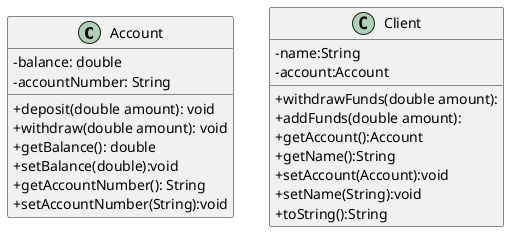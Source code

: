 @startuml
'https://plantuml.com/class-diagram

skinparam classAttributeIconSize 0

class Account{
   -balance: double
   -accountNumber: String
   +deposit(double amount): void
   +withdraw(double amount): void
   +getBalance(): double
   +setBalance(double):void
   +getAccountNumber(): String
   +setAccountNumber(String):void
}

class Client{
    -name:String
    -account:Account
    +withdrawFunds(double amount):
    +addFunds(double amount):
    +getAccount():Account
    +getName():String
    +setAccount(Account):void
    +setName(String):void
    +toString():String

}

@enduml